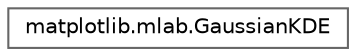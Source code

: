digraph "Graphical Class Hierarchy"
{
 // LATEX_PDF_SIZE
  bgcolor="transparent";
  edge [fontname=Helvetica,fontsize=10,labelfontname=Helvetica,labelfontsize=10];
  node [fontname=Helvetica,fontsize=10,shape=box,height=0.2,width=0.4];
  rankdir="LR";
  Node0 [id="Node000000",label="matplotlib.mlab.GaussianKDE",height=0.2,width=0.4,color="grey40", fillcolor="white", style="filled",URL="$db/d64/classmatplotlib_1_1mlab_1_1GaussianKDE.html",tooltip=" "];
}
